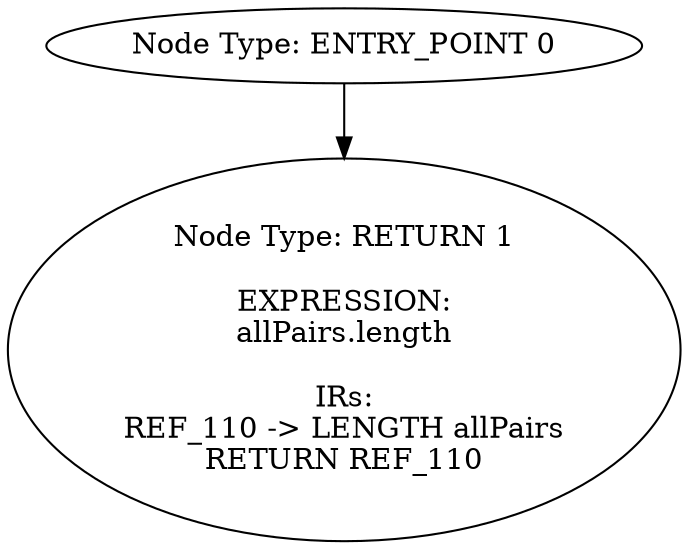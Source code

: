 digraph{
0[label="Node Type: ENTRY_POINT 0
"];
0->1;
1[label="Node Type: RETURN 1

EXPRESSION:
allPairs.length

IRs:
REF_110 -> LENGTH allPairs
RETURN REF_110"];
}
